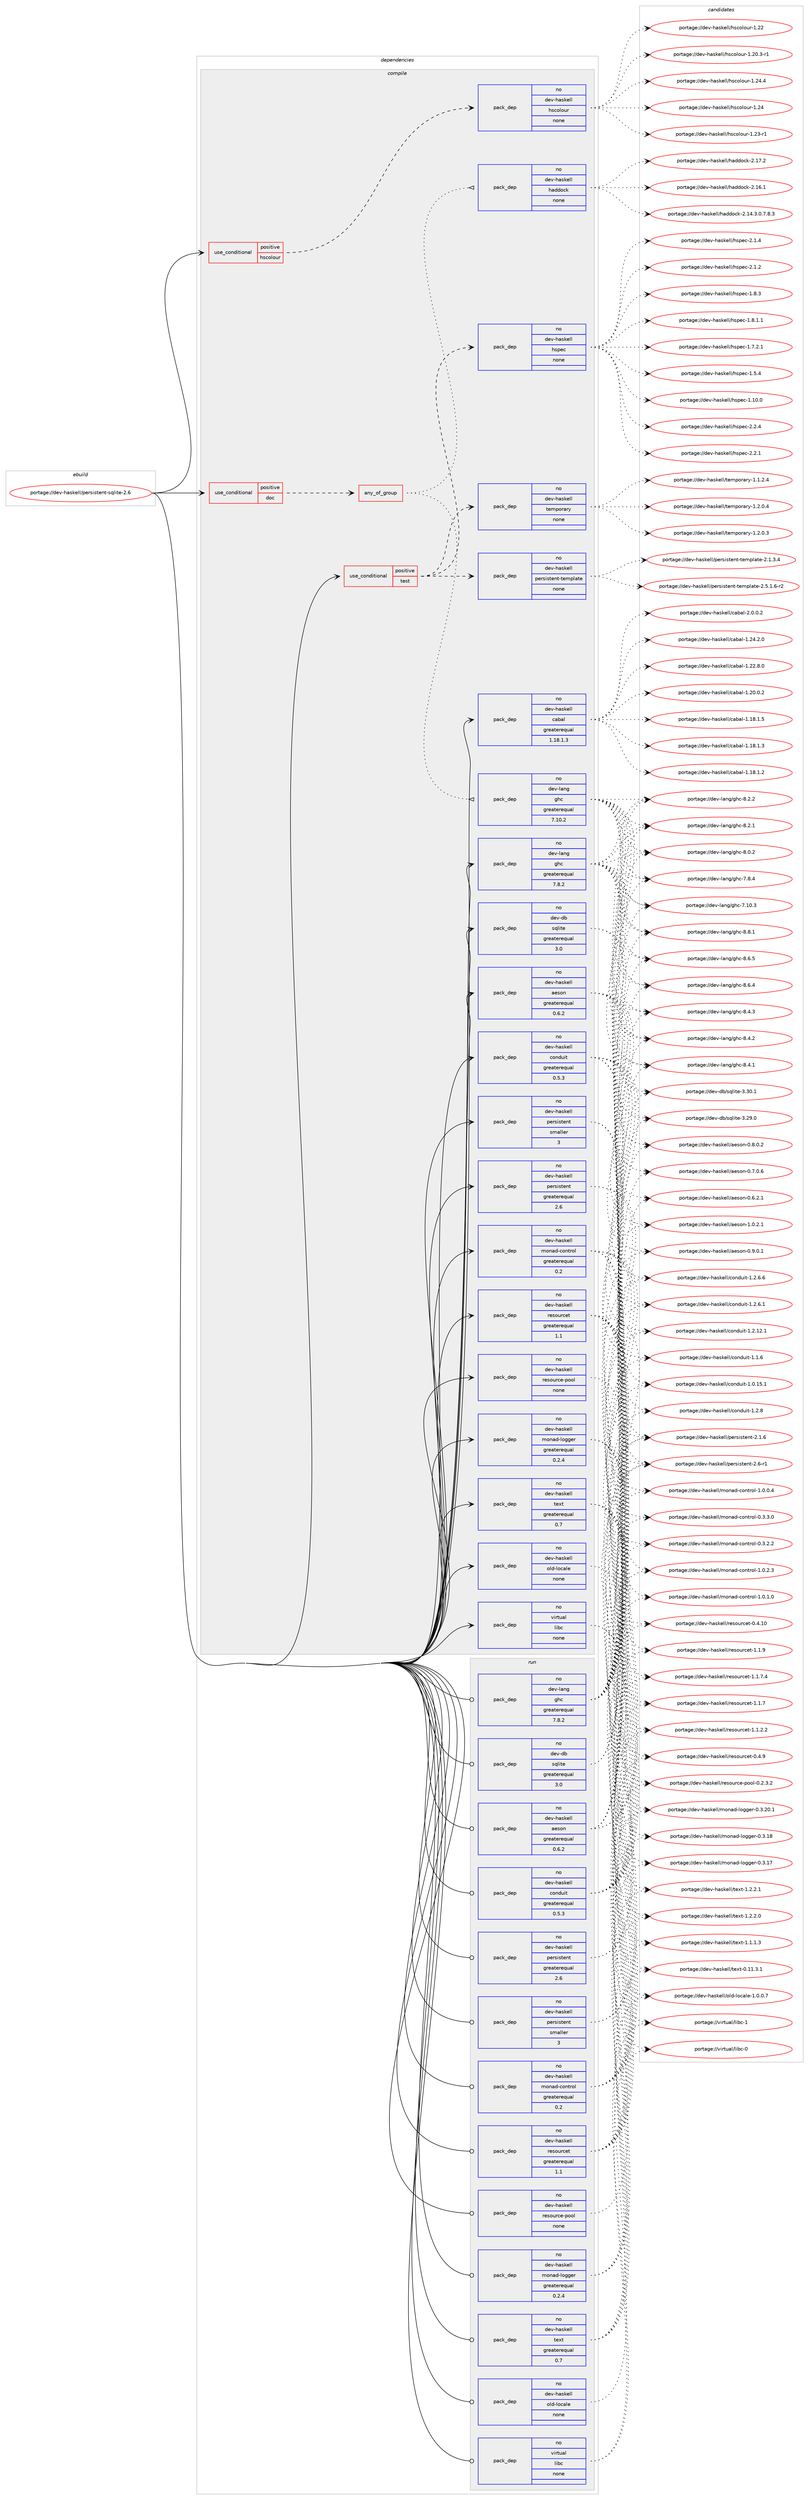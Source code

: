 digraph prolog {

# *************
# Graph options
# *************

newrank=true;
concentrate=true;
compound=true;
graph [rankdir=LR,fontname=Helvetica,fontsize=10,ranksep=1.5];#, ranksep=2.5, nodesep=0.2];
edge  [arrowhead=vee];
node  [fontname=Helvetica,fontsize=10];

# **********
# The ebuild
# **********

subgraph cluster_leftcol {
color=gray;
rank=same;
label=<<i>ebuild</i>>;
id [label="portage://dev-haskell/persistent-sqlite-2.6", color=red, width=4, href="../dev-haskell/persistent-sqlite-2.6.svg"];
}

# ****************
# The dependencies
# ****************

subgraph cluster_midcol {
color=gray;
label=<<i>dependencies</i>>;
subgraph cluster_compile {
fillcolor="#eeeeee";
style=filled;
label=<<i>compile</i>>;
subgraph cond132250 {
dependency548693 [label=<<TABLE BORDER="0" CELLBORDER="1" CELLSPACING="0" CELLPADDING="4"><TR><TD ROWSPAN="3" CELLPADDING="10">use_conditional</TD></TR><TR><TD>positive</TD></TR><TR><TD>doc</TD></TR></TABLE>>, shape=none, color=red];
subgraph any5923 {
dependency548694 [label=<<TABLE BORDER="0" CELLBORDER="1" CELLSPACING="0" CELLPADDING="4"><TR><TD CELLPADDING="10">any_of_group</TD></TR></TABLE>>, shape=none, color=red];subgraph pack410283 {
dependency548695 [label=<<TABLE BORDER="0" CELLBORDER="1" CELLSPACING="0" CELLPADDING="4" WIDTH="220"><TR><TD ROWSPAN="6" CELLPADDING="30">pack_dep</TD></TR><TR><TD WIDTH="110">no</TD></TR><TR><TD>dev-haskell</TD></TR><TR><TD>haddock</TD></TR><TR><TD>none</TD></TR><TR><TD></TD></TR></TABLE>>, shape=none, color=blue];
}
dependency548694:e -> dependency548695:w [weight=20,style="dotted",arrowhead="oinv"];
subgraph pack410284 {
dependency548696 [label=<<TABLE BORDER="0" CELLBORDER="1" CELLSPACING="0" CELLPADDING="4" WIDTH="220"><TR><TD ROWSPAN="6" CELLPADDING="30">pack_dep</TD></TR><TR><TD WIDTH="110">no</TD></TR><TR><TD>dev-lang</TD></TR><TR><TD>ghc</TD></TR><TR><TD>greaterequal</TD></TR><TR><TD>7.10.2</TD></TR></TABLE>>, shape=none, color=blue];
}
dependency548694:e -> dependency548696:w [weight=20,style="dotted",arrowhead="oinv"];
}
dependency548693:e -> dependency548694:w [weight=20,style="dashed",arrowhead="vee"];
}
id:e -> dependency548693:w [weight=20,style="solid",arrowhead="vee"];
subgraph cond132251 {
dependency548697 [label=<<TABLE BORDER="0" CELLBORDER="1" CELLSPACING="0" CELLPADDING="4"><TR><TD ROWSPAN="3" CELLPADDING="10">use_conditional</TD></TR><TR><TD>positive</TD></TR><TR><TD>hscolour</TD></TR></TABLE>>, shape=none, color=red];
subgraph pack410285 {
dependency548698 [label=<<TABLE BORDER="0" CELLBORDER="1" CELLSPACING="0" CELLPADDING="4" WIDTH="220"><TR><TD ROWSPAN="6" CELLPADDING="30">pack_dep</TD></TR><TR><TD WIDTH="110">no</TD></TR><TR><TD>dev-haskell</TD></TR><TR><TD>hscolour</TD></TR><TR><TD>none</TD></TR><TR><TD></TD></TR></TABLE>>, shape=none, color=blue];
}
dependency548697:e -> dependency548698:w [weight=20,style="dashed",arrowhead="vee"];
}
id:e -> dependency548697:w [weight=20,style="solid",arrowhead="vee"];
subgraph cond132252 {
dependency548699 [label=<<TABLE BORDER="0" CELLBORDER="1" CELLSPACING="0" CELLPADDING="4"><TR><TD ROWSPAN="3" CELLPADDING="10">use_conditional</TD></TR><TR><TD>positive</TD></TR><TR><TD>test</TD></TR></TABLE>>, shape=none, color=red];
subgraph pack410286 {
dependency548700 [label=<<TABLE BORDER="0" CELLBORDER="1" CELLSPACING="0" CELLPADDING="4" WIDTH="220"><TR><TD ROWSPAN="6" CELLPADDING="30">pack_dep</TD></TR><TR><TD WIDTH="110">no</TD></TR><TR><TD>dev-haskell</TD></TR><TR><TD>hspec</TD></TR><TR><TD>none</TD></TR><TR><TD></TD></TR></TABLE>>, shape=none, color=blue];
}
dependency548699:e -> dependency548700:w [weight=20,style="dashed",arrowhead="vee"];
subgraph pack410287 {
dependency548701 [label=<<TABLE BORDER="0" CELLBORDER="1" CELLSPACING="0" CELLPADDING="4" WIDTH="220"><TR><TD ROWSPAN="6" CELLPADDING="30">pack_dep</TD></TR><TR><TD WIDTH="110">no</TD></TR><TR><TD>dev-haskell</TD></TR><TR><TD>persistent-template</TD></TR><TR><TD>none</TD></TR><TR><TD></TD></TR></TABLE>>, shape=none, color=blue];
}
dependency548699:e -> dependency548701:w [weight=20,style="dashed",arrowhead="vee"];
subgraph pack410288 {
dependency548702 [label=<<TABLE BORDER="0" CELLBORDER="1" CELLSPACING="0" CELLPADDING="4" WIDTH="220"><TR><TD ROWSPAN="6" CELLPADDING="30">pack_dep</TD></TR><TR><TD WIDTH="110">no</TD></TR><TR><TD>dev-haskell</TD></TR><TR><TD>temporary</TD></TR><TR><TD>none</TD></TR><TR><TD></TD></TR></TABLE>>, shape=none, color=blue];
}
dependency548699:e -> dependency548702:w [weight=20,style="dashed",arrowhead="vee"];
}
id:e -> dependency548699:w [weight=20,style="solid",arrowhead="vee"];
subgraph pack410289 {
dependency548703 [label=<<TABLE BORDER="0" CELLBORDER="1" CELLSPACING="0" CELLPADDING="4" WIDTH="220"><TR><TD ROWSPAN="6" CELLPADDING="30">pack_dep</TD></TR><TR><TD WIDTH="110">no</TD></TR><TR><TD>dev-db</TD></TR><TR><TD>sqlite</TD></TR><TR><TD>greaterequal</TD></TR><TR><TD>3.0</TD></TR></TABLE>>, shape=none, color=blue];
}
id:e -> dependency548703:w [weight=20,style="solid",arrowhead="vee"];
subgraph pack410290 {
dependency548704 [label=<<TABLE BORDER="0" CELLBORDER="1" CELLSPACING="0" CELLPADDING="4" WIDTH="220"><TR><TD ROWSPAN="6" CELLPADDING="30">pack_dep</TD></TR><TR><TD WIDTH="110">no</TD></TR><TR><TD>dev-haskell</TD></TR><TR><TD>aeson</TD></TR><TR><TD>greaterequal</TD></TR><TR><TD>0.6.2</TD></TR></TABLE>>, shape=none, color=blue];
}
id:e -> dependency548704:w [weight=20,style="solid",arrowhead="vee"];
subgraph pack410291 {
dependency548705 [label=<<TABLE BORDER="0" CELLBORDER="1" CELLSPACING="0" CELLPADDING="4" WIDTH="220"><TR><TD ROWSPAN="6" CELLPADDING="30">pack_dep</TD></TR><TR><TD WIDTH="110">no</TD></TR><TR><TD>dev-haskell</TD></TR><TR><TD>cabal</TD></TR><TR><TD>greaterequal</TD></TR><TR><TD>1.18.1.3</TD></TR></TABLE>>, shape=none, color=blue];
}
id:e -> dependency548705:w [weight=20,style="solid",arrowhead="vee"];
subgraph pack410292 {
dependency548706 [label=<<TABLE BORDER="0" CELLBORDER="1" CELLSPACING="0" CELLPADDING="4" WIDTH="220"><TR><TD ROWSPAN="6" CELLPADDING="30">pack_dep</TD></TR><TR><TD WIDTH="110">no</TD></TR><TR><TD>dev-haskell</TD></TR><TR><TD>conduit</TD></TR><TR><TD>greaterequal</TD></TR><TR><TD>0.5.3</TD></TR></TABLE>>, shape=none, color=blue];
}
id:e -> dependency548706:w [weight=20,style="solid",arrowhead="vee"];
subgraph pack410293 {
dependency548707 [label=<<TABLE BORDER="0" CELLBORDER="1" CELLSPACING="0" CELLPADDING="4" WIDTH="220"><TR><TD ROWSPAN="6" CELLPADDING="30">pack_dep</TD></TR><TR><TD WIDTH="110">no</TD></TR><TR><TD>dev-haskell</TD></TR><TR><TD>monad-control</TD></TR><TR><TD>greaterequal</TD></TR><TR><TD>0.2</TD></TR></TABLE>>, shape=none, color=blue];
}
id:e -> dependency548707:w [weight=20,style="solid",arrowhead="vee"];
subgraph pack410294 {
dependency548708 [label=<<TABLE BORDER="0" CELLBORDER="1" CELLSPACING="0" CELLPADDING="4" WIDTH="220"><TR><TD ROWSPAN="6" CELLPADDING="30">pack_dep</TD></TR><TR><TD WIDTH="110">no</TD></TR><TR><TD>dev-haskell</TD></TR><TR><TD>monad-logger</TD></TR><TR><TD>greaterequal</TD></TR><TR><TD>0.2.4</TD></TR></TABLE>>, shape=none, color=blue];
}
id:e -> dependency548708:w [weight=20,style="solid",arrowhead="vee"];
subgraph pack410295 {
dependency548709 [label=<<TABLE BORDER="0" CELLBORDER="1" CELLSPACING="0" CELLPADDING="4" WIDTH="220"><TR><TD ROWSPAN="6" CELLPADDING="30">pack_dep</TD></TR><TR><TD WIDTH="110">no</TD></TR><TR><TD>dev-haskell</TD></TR><TR><TD>old-locale</TD></TR><TR><TD>none</TD></TR><TR><TD></TD></TR></TABLE>>, shape=none, color=blue];
}
id:e -> dependency548709:w [weight=20,style="solid",arrowhead="vee"];
subgraph pack410296 {
dependency548710 [label=<<TABLE BORDER="0" CELLBORDER="1" CELLSPACING="0" CELLPADDING="4" WIDTH="220"><TR><TD ROWSPAN="6" CELLPADDING="30">pack_dep</TD></TR><TR><TD WIDTH="110">no</TD></TR><TR><TD>dev-haskell</TD></TR><TR><TD>persistent</TD></TR><TR><TD>greaterequal</TD></TR><TR><TD>2.6</TD></TR></TABLE>>, shape=none, color=blue];
}
id:e -> dependency548710:w [weight=20,style="solid",arrowhead="vee"];
subgraph pack410297 {
dependency548711 [label=<<TABLE BORDER="0" CELLBORDER="1" CELLSPACING="0" CELLPADDING="4" WIDTH="220"><TR><TD ROWSPAN="6" CELLPADDING="30">pack_dep</TD></TR><TR><TD WIDTH="110">no</TD></TR><TR><TD>dev-haskell</TD></TR><TR><TD>persistent</TD></TR><TR><TD>smaller</TD></TR><TR><TD>3</TD></TR></TABLE>>, shape=none, color=blue];
}
id:e -> dependency548711:w [weight=20,style="solid",arrowhead="vee"];
subgraph pack410298 {
dependency548712 [label=<<TABLE BORDER="0" CELLBORDER="1" CELLSPACING="0" CELLPADDING="4" WIDTH="220"><TR><TD ROWSPAN="6" CELLPADDING="30">pack_dep</TD></TR><TR><TD WIDTH="110">no</TD></TR><TR><TD>dev-haskell</TD></TR><TR><TD>resource-pool</TD></TR><TR><TD>none</TD></TR><TR><TD></TD></TR></TABLE>>, shape=none, color=blue];
}
id:e -> dependency548712:w [weight=20,style="solid",arrowhead="vee"];
subgraph pack410299 {
dependency548713 [label=<<TABLE BORDER="0" CELLBORDER="1" CELLSPACING="0" CELLPADDING="4" WIDTH="220"><TR><TD ROWSPAN="6" CELLPADDING="30">pack_dep</TD></TR><TR><TD WIDTH="110">no</TD></TR><TR><TD>dev-haskell</TD></TR><TR><TD>resourcet</TD></TR><TR><TD>greaterequal</TD></TR><TR><TD>1.1</TD></TR></TABLE>>, shape=none, color=blue];
}
id:e -> dependency548713:w [weight=20,style="solid",arrowhead="vee"];
subgraph pack410300 {
dependency548714 [label=<<TABLE BORDER="0" CELLBORDER="1" CELLSPACING="0" CELLPADDING="4" WIDTH="220"><TR><TD ROWSPAN="6" CELLPADDING="30">pack_dep</TD></TR><TR><TD WIDTH="110">no</TD></TR><TR><TD>dev-haskell</TD></TR><TR><TD>text</TD></TR><TR><TD>greaterequal</TD></TR><TR><TD>0.7</TD></TR></TABLE>>, shape=none, color=blue];
}
id:e -> dependency548714:w [weight=20,style="solid",arrowhead="vee"];
subgraph pack410301 {
dependency548715 [label=<<TABLE BORDER="0" CELLBORDER="1" CELLSPACING="0" CELLPADDING="4" WIDTH="220"><TR><TD ROWSPAN="6" CELLPADDING="30">pack_dep</TD></TR><TR><TD WIDTH="110">no</TD></TR><TR><TD>dev-lang</TD></TR><TR><TD>ghc</TD></TR><TR><TD>greaterequal</TD></TR><TR><TD>7.8.2</TD></TR></TABLE>>, shape=none, color=blue];
}
id:e -> dependency548715:w [weight=20,style="solid",arrowhead="vee"];
subgraph pack410302 {
dependency548716 [label=<<TABLE BORDER="0" CELLBORDER="1" CELLSPACING="0" CELLPADDING="4" WIDTH="220"><TR><TD ROWSPAN="6" CELLPADDING="30">pack_dep</TD></TR><TR><TD WIDTH="110">no</TD></TR><TR><TD>virtual</TD></TR><TR><TD>libc</TD></TR><TR><TD>none</TD></TR><TR><TD></TD></TR></TABLE>>, shape=none, color=blue];
}
id:e -> dependency548716:w [weight=20,style="solid",arrowhead="vee"];
}
subgraph cluster_compileandrun {
fillcolor="#eeeeee";
style=filled;
label=<<i>compile and run</i>>;
}
subgraph cluster_run {
fillcolor="#eeeeee";
style=filled;
label=<<i>run</i>>;
subgraph pack410303 {
dependency548717 [label=<<TABLE BORDER="0" CELLBORDER="1" CELLSPACING="0" CELLPADDING="4" WIDTH="220"><TR><TD ROWSPAN="6" CELLPADDING="30">pack_dep</TD></TR><TR><TD WIDTH="110">no</TD></TR><TR><TD>dev-db</TD></TR><TR><TD>sqlite</TD></TR><TR><TD>greaterequal</TD></TR><TR><TD>3.0</TD></TR></TABLE>>, shape=none, color=blue];
}
id:e -> dependency548717:w [weight=20,style="solid",arrowhead="odot"];
subgraph pack410304 {
dependency548718 [label=<<TABLE BORDER="0" CELLBORDER="1" CELLSPACING="0" CELLPADDING="4" WIDTH="220"><TR><TD ROWSPAN="6" CELLPADDING="30">pack_dep</TD></TR><TR><TD WIDTH="110">no</TD></TR><TR><TD>dev-haskell</TD></TR><TR><TD>aeson</TD></TR><TR><TD>greaterequal</TD></TR><TR><TD>0.6.2</TD></TR></TABLE>>, shape=none, color=blue];
}
id:e -> dependency548718:w [weight=20,style="solid",arrowhead="odot"];
subgraph pack410305 {
dependency548719 [label=<<TABLE BORDER="0" CELLBORDER="1" CELLSPACING="0" CELLPADDING="4" WIDTH="220"><TR><TD ROWSPAN="6" CELLPADDING="30">pack_dep</TD></TR><TR><TD WIDTH="110">no</TD></TR><TR><TD>dev-haskell</TD></TR><TR><TD>conduit</TD></TR><TR><TD>greaterequal</TD></TR><TR><TD>0.5.3</TD></TR></TABLE>>, shape=none, color=blue];
}
id:e -> dependency548719:w [weight=20,style="solid",arrowhead="odot"];
subgraph pack410306 {
dependency548720 [label=<<TABLE BORDER="0" CELLBORDER="1" CELLSPACING="0" CELLPADDING="4" WIDTH="220"><TR><TD ROWSPAN="6" CELLPADDING="30">pack_dep</TD></TR><TR><TD WIDTH="110">no</TD></TR><TR><TD>dev-haskell</TD></TR><TR><TD>monad-control</TD></TR><TR><TD>greaterequal</TD></TR><TR><TD>0.2</TD></TR></TABLE>>, shape=none, color=blue];
}
id:e -> dependency548720:w [weight=20,style="solid",arrowhead="odot"];
subgraph pack410307 {
dependency548721 [label=<<TABLE BORDER="0" CELLBORDER="1" CELLSPACING="0" CELLPADDING="4" WIDTH="220"><TR><TD ROWSPAN="6" CELLPADDING="30">pack_dep</TD></TR><TR><TD WIDTH="110">no</TD></TR><TR><TD>dev-haskell</TD></TR><TR><TD>monad-logger</TD></TR><TR><TD>greaterequal</TD></TR><TR><TD>0.2.4</TD></TR></TABLE>>, shape=none, color=blue];
}
id:e -> dependency548721:w [weight=20,style="solid",arrowhead="odot"];
subgraph pack410308 {
dependency548722 [label=<<TABLE BORDER="0" CELLBORDER="1" CELLSPACING="0" CELLPADDING="4" WIDTH="220"><TR><TD ROWSPAN="6" CELLPADDING="30">pack_dep</TD></TR><TR><TD WIDTH="110">no</TD></TR><TR><TD>dev-haskell</TD></TR><TR><TD>old-locale</TD></TR><TR><TD>none</TD></TR><TR><TD></TD></TR></TABLE>>, shape=none, color=blue];
}
id:e -> dependency548722:w [weight=20,style="solid",arrowhead="odot"];
subgraph pack410309 {
dependency548723 [label=<<TABLE BORDER="0" CELLBORDER="1" CELLSPACING="0" CELLPADDING="4" WIDTH="220"><TR><TD ROWSPAN="6" CELLPADDING="30">pack_dep</TD></TR><TR><TD WIDTH="110">no</TD></TR><TR><TD>dev-haskell</TD></TR><TR><TD>persistent</TD></TR><TR><TD>greaterequal</TD></TR><TR><TD>2.6</TD></TR></TABLE>>, shape=none, color=blue];
}
id:e -> dependency548723:w [weight=20,style="solid",arrowhead="odot"];
subgraph pack410310 {
dependency548724 [label=<<TABLE BORDER="0" CELLBORDER="1" CELLSPACING="0" CELLPADDING="4" WIDTH="220"><TR><TD ROWSPAN="6" CELLPADDING="30">pack_dep</TD></TR><TR><TD WIDTH="110">no</TD></TR><TR><TD>dev-haskell</TD></TR><TR><TD>persistent</TD></TR><TR><TD>smaller</TD></TR><TR><TD>3</TD></TR></TABLE>>, shape=none, color=blue];
}
id:e -> dependency548724:w [weight=20,style="solid",arrowhead="odot"];
subgraph pack410311 {
dependency548725 [label=<<TABLE BORDER="0" CELLBORDER="1" CELLSPACING="0" CELLPADDING="4" WIDTH="220"><TR><TD ROWSPAN="6" CELLPADDING="30">pack_dep</TD></TR><TR><TD WIDTH="110">no</TD></TR><TR><TD>dev-haskell</TD></TR><TR><TD>resource-pool</TD></TR><TR><TD>none</TD></TR><TR><TD></TD></TR></TABLE>>, shape=none, color=blue];
}
id:e -> dependency548725:w [weight=20,style="solid",arrowhead="odot"];
subgraph pack410312 {
dependency548726 [label=<<TABLE BORDER="0" CELLBORDER="1" CELLSPACING="0" CELLPADDING="4" WIDTH="220"><TR><TD ROWSPAN="6" CELLPADDING="30">pack_dep</TD></TR><TR><TD WIDTH="110">no</TD></TR><TR><TD>dev-haskell</TD></TR><TR><TD>resourcet</TD></TR><TR><TD>greaterequal</TD></TR><TR><TD>1.1</TD></TR></TABLE>>, shape=none, color=blue];
}
id:e -> dependency548726:w [weight=20,style="solid",arrowhead="odot"];
subgraph pack410313 {
dependency548727 [label=<<TABLE BORDER="0" CELLBORDER="1" CELLSPACING="0" CELLPADDING="4" WIDTH="220"><TR><TD ROWSPAN="6" CELLPADDING="30">pack_dep</TD></TR><TR><TD WIDTH="110">no</TD></TR><TR><TD>dev-haskell</TD></TR><TR><TD>text</TD></TR><TR><TD>greaterequal</TD></TR><TR><TD>0.7</TD></TR></TABLE>>, shape=none, color=blue];
}
id:e -> dependency548727:w [weight=20,style="solid",arrowhead="odot"];
subgraph pack410314 {
dependency548728 [label=<<TABLE BORDER="0" CELLBORDER="1" CELLSPACING="0" CELLPADDING="4" WIDTH="220"><TR><TD ROWSPAN="6" CELLPADDING="30">pack_dep</TD></TR><TR><TD WIDTH="110">no</TD></TR><TR><TD>dev-lang</TD></TR><TR><TD>ghc</TD></TR><TR><TD>greaterequal</TD></TR><TR><TD>7.8.2</TD></TR></TABLE>>, shape=none, color=blue];
}
id:e -> dependency548728:w [weight=20,style="solid",arrowhead="odot"];
subgraph pack410315 {
dependency548729 [label=<<TABLE BORDER="0" CELLBORDER="1" CELLSPACING="0" CELLPADDING="4" WIDTH="220"><TR><TD ROWSPAN="6" CELLPADDING="30">pack_dep</TD></TR><TR><TD WIDTH="110">no</TD></TR><TR><TD>virtual</TD></TR><TR><TD>libc</TD></TR><TR><TD>none</TD></TR><TR><TD></TD></TR></TABLE>>, shape=none, color=blue];
}
id:e -> dependency548729:w [weight=20,style="solid",arrowhead="odot"];
}
}

# **************
# The candidates
# **************

subgraph cluster_choices {
rank=same;
color=gray;
label=<<i>candidates</i>>;

subgraph choice410283 {
color=black;
nodesep=1;
choice100101118451049711510710110810847104971001001119910745504649554650 [label="portage://dev-haskell/haddock-2.17.2", color=red, width=4,href="../dev-haskell/haddock-2.17.2.svg"];
choice100101118451049711510710110810847104971001001119910745504649544649 [label="portage://dev-haskell/haddock-2.16.1", color=red, width=4,href="../dev-haskell/haddock-2.16.1.svg"];
choice1001011184510497115107101108108471049710010011199107455046495246514648465546564651 [label="portage://dev-haskell/haddock-2.14.3.0.7.8.3", color=red, width=4,href="../dev-haskell/haddock-2.14.3.0.7.8.3.svg"];
dependency548695:e -> choice100101118451049711510710110810847104971001001119910745504649554650:w [style=dotted,weight="100"];
dependency548695:e -> choice100101118451049711510710110810847104971001001119910745504649544649:w [style=dotted,weight="100"];
dependency548695:e -> choice1001011184510497115107101108108471049710010011199107455046495246514648465546564651:w [style=dotted,weight="100"];
}
subgraph choice410284 {
color=black;
nodesep=1;
choice10010111845108971101034710310499455646564649 [label="portage://dev-lang/ghc-8.8.1", color=red, width=4,href="../dev-lang/ghc-8.8.1.svg"];
choice10010111845108971101034710310499455646544653 [label="portage://dev-lang/ghc-8.6.5", color=red, width=4,href="../dev-lang/ghc-8.6.5.svg"];
choice10010111845108971101034710310499455646544652 [label="portage://dev-lang/ghc-8.6.4", color=red, width=4,href="../dev-lang/ghc-8.6.4.svg"];
choice10010111845108971101034710310499455646524651 [label="portage://dev-lang/ghc-8.4.3", color=red, width=4,href="../dev-lang/ghc-8.4.3.svg"];
choice10010111845108971101034710310499455646524650 [label="portage://dev-lang/ghc-8.4.2", color=red, width=4,href="../dev-lang/ghc-8.4.2.svg"];
choice10010111845108971101034710310499455646524649 [label="portage://dev-lang/ghc-8.4.1", color=red, width=4,href="../dev-lang/ghc-8.4.1.svg"];
choice10010111845108971101034710310499455646504650 [label="portage://dev-lang/ghc-8.2.2", color=red, width=4,href="../dev-lang/ghc-8.2.2.svg"];
choice10010111845108971101034710310499455646504649 [label="portage://dev-lang/ghc-8.2.1", color=red, width=4,href="../dev-lang/ghc-8.2.1.svg"];
choice10010111845108971101034710310499455646484650 [label="portage://dev-lang/ghc-8.0.2", color=red, width=4,href="../dev-lang/ghc-8.0.2.svg"];
choice10010111845108971101034710310499455546564652 [label="portage://dev-lang/ghc-7.8.4", color=red, width=4,href="../dev-lang/ghc-7.8.4.svg"];
choice1001011184510897110103471031049945554649484651 [label="portage://dev-lang/ghc-7.10.3", color=red, width=4,href="../dev-lang/ghc-7.10.3.svg"];
dependency548696:e -> choice10010111845108971101034710310499455646564649:w [style=dotted,weight="100"];
dependency548696:e -> choice10010111845108971101034710310499455646544653:w [style=dotted,weight="100"];
dependency548696:e -> choice10010111845108971101034710310499455646544652:w [style=dotted,weight="100"];
dependency548696:e -> choice10010111845108971101034710310499455646524651:w [style=dotted,weight="100"];
dependency548696:e -> choice10010111845108971101034710310499455646524650:w [style=dotted,weight="100"];
dependency548696:e -> choice10010111845108971101034710310499455646524649:w [style=dotted,weight="100"];
dependency548696:e -> choice10010111845108971101034710310499455646504650:w [style=dotted,weight="100"];
dependency548696:e -> choice10010111845108971101034710310499455646504649:w [style=dotted,weight="100"];
dependency548696:e -> choice10010111845108971101034710310499455646484650:w [style=dotted,weight="100"];
dependency548696:e -> choice10010111845108971101034710310499455546564652:w [style=dotted,weight="100"];
dependency548696:e -> choice1001011184510897110103471031049945554649484651:w [style=dotted,weight="100"];
}
subgraph choice410285 {
color=black;
nodesep=1;
choice1001011184510497115107101108108471041159911110811111711445494650524652 [label="portage://dev-haskell/hscolour-1.24.4", color=red, width=4,href="../dev-haskell/hscolour-1.24.4.svg"];
choice100101118451049711510710110810847104115991111081111171144549465052 [label="portage://dev-haskell/hscolour-1.24", color=red, width=4,href="../dev-haskell/hscolour-1.24.svg"];
choice1001011184510497115107101108108471041159911110811111711445494650514511449 [label="portage://dev-haskell/hscolour-1.23-r1", color=red, width=4,href="../dev-haskell/hscolour-1.23-r1.svg"];
choice100101118451049711510710110810847104115991111081111171144549465050 [label="portage://dev-haskell/hscolour-1.22", color=red, width=4,href="../dev-haskell/hscolour-1.22.svg"];
choice10010111845104971151071011081084710411599111108111117114454946504846514511449 [label="portage://dev-haskell/hscolour-1.20.3-r1", color=red, width=4,href="../dev-haskell/hscolour-1.20.3-r1.svg"];
dependency548698:e -> choice1001011184510497115107101108108471041159911110811111711445494650524652:w [style=dotted,weight="100"];
dependency548698:e -> choice100101118451049711510710110810847104115991111081111171144549465052:w [style=dotted,weight="100"];
dependency548698:e -> choice1001011184510497115107101108108471041159911110811111711445494650514511449:w [style=dotted,weight="100"];
dependency548698:e -> choice100101118451049711510710110810847104115991111081111171144549465050:w [style=dotted,weight="100"];
dependency548698:e -> choice10010111845104971151071011081084710411599111108111117114454946504846514511449:w [style=dotted,weight="100"];
}
subgraph choice410286 {
color=black;
nodesep=1;
choice10010111845104971151071011081084710411511210199455046504652 [label="portage://dev-haskell/hspec-2.2.4", color=red, width=4,href="../dev-haskell/hspec-2.2.4.svg"];
choice10010111845104971151071011081084710411511210199455046504649 [label="portage://dev-haskell/hspec-2.2.1", color=red, width=4,href="../dev-haskell/hspec-2.2.1.svg"];
choice10010111845104971151071011081084710411511210199455046494652 [label="portage://dev-haskell/hspec-2.1.4", color=red, width=4,href="../dev-haskell/hspec-2.1.4.svg"];
choice10010111845104971151071011081084710411511210199455046494650 [label="portage://dev-haskell/hspec-2.1.2", color=red, width=4,href="../dev-haskell/hspec-2.1.2.svg"];
choice10010111845104971151071011081084710411511210199454946564651 [label="portage://dev-haskell/hspec-1.8.3", color=red, width=4,href="../dev-haskell/hspec-1.8.3.svg"];
choice100101118451049711510710110810847104115112101994549465646494649 [label="portage://dev-haskell/hspec-1.8.1.1", color=red, width=4,href="../dev-haskell/hspec-1.8.1.1.svg"];
choice100101118451049711510710110810847104115112101994549465546504649 [label="portage://dev-haskell/hspec-1.7.2.1", color=red, width=4,href="../dev-haskell/hspec-1.7.2.1.svg"];
choice10010111845104971151071011081084710411511210199454946534652 [label="portage://dev-haskell/hspec-1.5.4", color=red, width=4,href="../dev-haskell/hspec-1.5.4.svg"];
choice1001011184510497115107101108108471041151121019945494649484648 [label="portage://dev-haskell/hspec-1.10.0", color=red, width=4,href="../dev-haskell/hspec-1.10.0.svg"];
dependency548700:e -> choice10010111845104971151071011081084710411511210199455046504652:w [style=dotted,weight="100"];
dependency548700:e -> choice10010111845104971151071011081084710411511210199455046504649:w [style=dotted,weight="100"];
dependency548700:e -> choice10010111845104971151071011081084710411511210199455046494652:w [style=dotted,weight="100"];
dependency548700:e -> choice10010111845104971151071011081084710411511210199455046494650:w [style=dotted,weight="100"];
dependency548700:e -> choice10010111845104971151071011081084710411511210199454946564651:w [style=dotted,weight="100"];
dependency548700:e -> choice100101118451049711510710110810847104115112101994549465646494649:w [style=dotted,weight="100"];
dependency548700:e -> choice100101118451049711510710110810847104115112101994549465546504649:w [style=dotted,weight="100"];
dependency548700:e -> choice10010111845104971151071011081084710411511210199454946534652:w [style=dotted,weight="100"];
dependency548700:e -> choice1001011184510497115107101108108471041151121019945494649484648:w [style=dotted,weight="100"];
}
subgraph choice410287 {
color=black;
nodesep=1;
choice100101118451049711510710110810847112101114115105115116101110116451161011091121089711610145504653464946544511450 [label="portage://dev-haskell/persistent-template-2.5.1.6-r2", color=red, width=4,href="../dev-haskell/persistent-template-2.5.1.6-r2.svg"];
choice10010111845104971151071011081084711210111411510511511610111011645116101109112108971161014550464946514652 [label="portage://dev-haskell/persistent-template-2.1.3.4", color=red, width=4,href="../dev-haskell/persistent-template-2.1.3.4.svg"];
dependency548701:e -> choice100101118451049711510710110810847112101114115105115116101110116451161011091121089711610145504653464946544511450:w [style=dotted,weight="100"];
dependency548701:e -> choice10010111845104971151071011081084711210111411510511511610111011645116101109112108971161014550464946514652:w [style=dotted,weight="100"];
}
subgraph choice410288 {
color=black;
nodesep=1;
choice100101118451049711510710110810847116101109112111114971141214549465046484652 [label="portage://dev-haskell/temporary-1.2.0.4", color=red, width=4,href="../dev-haskell/temporary-1.2.0.4.svg"];
choice100101118451049711510710110810847116101109112111114971141214549465046484651 [label="portage://dev-haskell/temporary-1.2.0.3", color=red, width=4,href="../dev-haskell/temporary-1.2.0.3.svg"];
choice100101118451049711510710110810847116101109112111114971141214549464946504652 [label="portage://dev-haskell/temporary-1.1.2.4", color=red, width=4,href="../dev-haskell/temporary-1.1.2.4.svg"];
dependency548702:e -> choice100101118451049711510710110810847116101109112111114971141214549465046484652:w [style=dotted,weight="100"];
dependency548702:e -> choice100101118451049711510710110810847116101109112111114971141214549465046484651:w [style=dotted,weight="100"];
dependency548702:e -> choice100101118451049711510710110810847116101109112111114971141214549464946504652:w [style=dotted,weight="100"];
}
subgraph choice410289 {
color=black;
nodesep=1;
choice10010111845100984711511310810511610145514651484649 [label="portage://dev-db/sqlite-3.30.1", color=red, width=4,href="../dev-db/sqlite-3.30.1.svg"];
choice10010111845100984711511310810511610145514650574648 [label="portage://dev-db/sqlite-3.29.0", color=red, width=4,href="../dev-db/sqlite-3.29.0.svg"];
dependency548703:e -> choice10010111845100984711511310810511610145514651484649:w [style=dotted,weight="100"];
dependency548703:e -> choice10010111845100984711511310810511610145514650574648:w [style=dotted,weight="100"];
}
subgraph choice410290 {
color=black;
nodesep=1;
choice100101118451049711510710110810847971011151111104549464846504649 [label="portage://dev-haskell/aeson-1.0.2.1", color=red, width=4,href="../dev-haskell/aeson-1.0.2.1.svg"];
choice100101118451049711510710110810847971011151111104548465746484649 [label="portage://dev-haskell/aeson-0.9.0.1", color=red, width=4,href="../dev-haskell/aeson-0.9.0.1.svg"];
choice100101118451049711510710110810847971011151111104548465646484650 [label="portage://dev-haskell/aeson-0.8.0.2", color=red, width=4,href="../dev-haskell/aeson-0.8.0.2.svg"];
choice100101118451049711510710110810847971011151111104548465546484654 [label="portage://dev-haskell/aeson-0.7.0.6", color=red, width=4,href="../dev-haskell/aeson-0.7.0.6.svg"];
choice100101118451049711510710110810847971011151111104548465446504649 [label="portage://dev-haskell/aeson-0.6.2.1", color=red, width=4,href="../dev-haskell/aeson-0.6.2.1.svg"];
dependency548704:e -> choice100101118451049711510710110810847971011151111104549464846504649:w [style=dotted,weight="100"];
dependency548704:e -> choice100101118451049711510710110810847971011151111104548465746484649:w [style=dotted,weight="100"];
dependency548704:e -> choice100101118451049711510710110810847971011151111104548465646484650:w [style=dotted,weight="100"];
dependency548704:e -> choice100101118451049711510710110810847971011151111104548465546484654:w [style=dotted,weight="100"];
dependency548704:e -> choice100101118451049711510710110810847971011151111104548465446504649:w [style=dotted,weight="100"];
}
subgraph choice410291 {
color=black;
nodesep=1;
choice100101118451049711510710110810847999798971084550464846484650 [label="portage://dev-haskell/cabal-2.0.0.2", color=red, width=4,href="../dev-haskell/cabal-2.0.0.2.svg"];
choice10010111845104971151071011081084799979897108454946505246504648 [label="portage://dev-haskell/cabal-1.24.2.0", color=red, width=4,href="../dev-haskell/cabal-1.24.2.0.svg"];
choice10010111845104971151071011081084799979897108454946505046564648 [label="portage://dev-haskell/cabal-1.22.8.0", color=red, width=4,href="../dev-haskell/cabal-1.22.8.0.svg"];
choice10010111845104971151071011081084799979897108454946504846484650 [label="portage://dev-haskell/cabal-1.20.0.2", color=red, width=4,href="../dev-haskell/cabal-1.20.0.2.svg"];
choice10010111845104971151071011081084799979897108454946495646494653 [label="portage://dev-haskell/cabal-1.18.1.5", color=red, width=4,href="../dev-haskell/cabal-1.18.1.5.svg"];
choice10010111845104971151071011081084799979897108454946495646494651 [label="portage://dev-haskell/cabal-1.18.1.3", color=red, width=4,href="../dev-haskell/cabal-1.18.1.3.svg"];
choice10010111845104971151071011081084799979897108454946495646494650 [label="portage://dev-haskell/cabal-1.18.1.2", color=red, width=4,href="../dev-haskell/cabal-1.18.1.2.svg"];
dependency548705:e -> choice100101118451049711510710110810847999798971084550464846484650:w [style=dotted,weight="100"];
dependency548705:e -> choice10010111845104971151071011081084799979897108454946505246504648:w [style=dotted,weight="100"];
dependency548705:e -> choice10010111845104971151071011081084799979897108454946505046564648:w [style=dotted,weight="100"];
dependency548705:e -> choice10010111845104971151071011081084799979897108454946504846484650:w [style=dotted,weight="100"];
dependency548705:e -> choice10010111845104971151071011081084799979897108454946495646494653:w [style=dotted,weight="100"];
dependency548705:e -> choice10010111845104971151071011081084799979897108454946495646494651:w [style=dotted,weight="100"];
dependency548705:e -> choice10010111845104971151071011081084799979897108454946495646494650:w [style=dotted,weight="100"];
}
subgraph choice410292 {
color=black;
nodesep=1;
choice10010111845104971151071011081084799111110100117105116454946504656 [label="portage://dev-haskell/conduit-1.2.8", color=red, width=4,href="../dev-haskell/conduit-1.2.8.svg"];
choice100101118451049711510710110810847991111101001171051164549465046544654 [label="portage://dev-haskell/conduit-1.2.6.6", color=red, width=4,href="../dev-haskell/conduit-1.2.6.6.svg"];
choice100101118451049711510710110810847991111101001171051164549465046544649 [label="portage://dev-haskell/conduit-1.2.6.1", color=red, width=4,href="../dev-haskell/conduit-1.2.6.1.svg"];
choice10010111845104971151071011081084799111110100117105116454946504649504649 [label="portage://dev-haskell/conduit-1.2.12.1", color=red, width=4,href="../dev-haskell/conduit-1.2.12.1.svg"];
choice10010111845104971151071011081084799111110100117105116454946494654 [label="portage://dev-haskell/conduit-1.1.6", color=red, width=4,href="../dev-haskell/conduit-1.1.6.svg"];
choice10010111845104971151071011081084799111110100117105116454946484649534649 [label="portage://dev-haskell/conduit-1.0.15.1", color=red, width=4,href="../dev-haskell/conduit-1.0.15.1.svg"];
dependency548706:e -> choice10010111845104971151071011081084799111110100117105116454946504656:w [style=dotted,weight="100"];
dependency548706:e -> choice100101118451049711510710110810847991111101001171051164549465046544654:w [style=dotted,weight="100"];
dependency548706:e -> choice100101118451049711510710110810847991111101001171051164549465046544649:w [style=dotted,weight="100"];
dependency548706:e -> choice10010111845104971151071011081084799111110100117105116454946504649504649:w [style=dotted,weight="100"];
dependency548706:e -> choice10010111845104971151071011081084799111110100117105116454946494654:w [style=dotted,weight="100"];
dependency548706:e -> choice10010111845104971151071011081084799111110100117105116454946484649534649:w [style=dotted,weight="100"];
}
subgraph choice410293 {
color=black;
nodesep=1;
choice1001011184510497115107101108108471091111109710045991111101161141111084549464846504651 [label="portage://dev-haskell/monad-control-1.0.2.3", color=red, width=4,href="../dev-haskell/monad-control-1.0.2.3.svg"];
choice1001011184510497115107101108108471091111109710045991111101161141111084549464846494648 [label="portage://dev-haskell/monad-control-1.0.1.0", color=red, width=4,href="../dev-haskell/monad-control-1.0.1.0.svg"];
choice1001011184510497115107101108108471091111109710045991111101161141111084549464846484652 [label="portage://dev-haskell/monad-control-1.0.0.4", color=red, width=4,href="../dev-haskell/monad-control-1.0.0.4.svg"];
choice1001011184510497115107101108108471091111109710045991111101161141111084548465146514648 [label="portage://dev-haskell/monad-control-0.3.3.0", color=red, width=4,href="../dev-haskell/monad-control-0.3.3.0.svg"];
choice1001011184510497115107101108108471091111109710045991111101161141111084548465146504650 [label="portage://dev-haskell/monad-control-0.3.2.2", color=red, width=4,href="../dev-haskell/monad-control-0.3.2.2.svg"];
dependency548707:e -> choice1001011184510497115107101108108471091111109710045991111101161141111084549464846504651:w [style=dotted,weight="100"];
dependency548707:e -> choice1001011184510497115107101108108471091111109710045991111101161141111084549464846494648:w [style=dotted,weight="100"];
dependency548707:e -> choice1001011184510497115107101108108471091111109710045991111101161141111084549464846484652:w [style=dotted,weight="100"];
dependency548707:e -> choice1001011184510497115107101108108471091111109710045991111101161141111084548465146514648:w [style=dotted,weight="100"];
dependency548707:e -> choice1001011184510497115107101108108471091111109710045991111101161141111084548465146504650:w [style=dotted,weight="100"];
}
subgraph choice410294 {
color=black;
nodesep=1;
choice1001011184510497115107101108108471091111109710045108111103103101114454846514650484649 [label="portage://dev-haskell/monad-logger-0.3.20.1", color=red, width=4,href="../dev-haskell/monad-logger-0.3.20.1.svg"];
choice100101118451049711510710110810847109111110971004510811110310310111445484651464956 [label="portage://dev-haskell/monad-logger-0.3.18", color=red, width=4,href="../dev-haskell/monad-logger-0.3.18.svg"];
choice100101118451049711510710110810847109111110971004510811110310310111445484651464955 [label="portage://dev-haskell/monad-logger-0.3.17", color=red, width=4,href="../dev-haskell/monad-logger-0.3.17.svg"];
dependency548708:e -> choice1001011184510497115107101108108471091111109710045108111103103101114454846514650484649:w [style=dotted,weight="100"];
dependency548708:e -> choice100101118451049711510710110810847109111110971004510811110310310111445484651464956:w [style=dotted,weight="100"];
dependency548708:e -> choice100101118451049711510710110810847109111110971004510811110310310111445484651464955:w [style=dotted,weight="100"];
}
subgraph choice410295 {
color=black;
nodesep=1;
choice1001011184510497115107101108108471111081004510811199971081014549464846484655 [label="portage://dev-haskell/old-locale-1.0.0.7", color=red, width=4,href="../dev-haskell/old-locale-1.0.0.7.svg"];
dependency548709:e -> choice1001011184510497115107101108108471111081004510811199971081014549464846484655:w [style=dotted,weight="100"];
}
subgraph choice410296 {
color=black;
nodesep=1;
choice100101118451049711510710110810847112101114115105115116101110116455046544511449 [label="portage://dev-haskell/persistent-2.6-r1", color=red, width=4,href="../dev-haskell/persistent-2.6-r1.svg"];
choice100101118451049711510710110810847112101114115105115116101110116455046494654 [label="portage://dev-haskell/persistent-2.1.6", color=red, width=4,href="../dev-haskell/persistent-2.1.6.svg"];
dependency548710:e -> choice100101118451049711510710110810847112101114115105115116101110116455046544511449:w [style=dotted,weight="100"];
dependency548710:e -> choice100101118451049711510710110810847112101114115105115116101110116455046494654:w [style=dotted,weight="100"];
}
subgraph choice410297 {
color=black;
nodesep=1;
choice100101118451049711510710110810847112101114115105115116101110116455046544511449 [label="portage://dev-haskell/persistent-2.6-r1", color=red, width=4,href="../dev-haskell/persistent-2.6-r1.svg"];
choice100101118451049711510710110810847112101114115105115116101110116455046494654 [label="portage://dev-haskell/persistent-2.1.6", color=red, width=4,href="../dev-haskell/persistent-2.1.6.svg"];
dependency548711:e -> choice100101118451049711510710110810847112101114115105115116101110116455046544511449:w [style=dotted,weight="100"];
dependency548711:e -> choice100101118451049711510710110810847112101114115105115116101110116455046494654:w [style=dotted,weight="100"];
}
subgraph choice410298 {
color=black;
nodesep=1;
choice10010111845104971151071011081084711410111511111711499101451121111111084548465046514650 [label="portage://dev-haskell/resource-pool-0.2.3.2", color=red, width=4,href="../dev-haskell/resource-pool-0.2.3.2.svg"];
dependency548712:e -> choice10010111845104971151071011081084711410111511111711499101451121111111084548465046514650:w [style=dotted,weight="100"];
}
subgraph choice410299 {
color=black;
nodesep=1;
choice10010111845104971151071011081084711410111511111711499101116454946494657 [label="portage://dev-haskell/resourcet-1.1.9", color=red, width=4,href="../dev-haskell/resourcet-1.1.9.svg"];
choice100101118451049711510710110810847114101115111117114991011164549464946554652 [label="portage://dev-haskell/resourcet-1.1.7.4", color=red, width=4,href="../dev-haskell/resourcet-1.1.7.4.svg"];
choice10010111845104971151071011081084711410111511111711499101116454946494655 [label="portage://dev-haskell/resourcet-1.1.7", color=red, width=4,href="../dev-haskell/resourcet-1.1.7.svg"];
choice100101118451049711510710110810847114101115111117114991011164549464946504650 [label="portage://dev-haskell/resourcet-1.1.2.2", color=red, width=4,href="../dev-haskell/resourcet-1.1.2.2.svg"];
choice10010111845104971151071011081084711410111511111711499101116454846524657 [label="portage://dev-haskell/resourcet-0.4.9", color=red, width=4,href="../dev-haskell/resourcet-0.4.9.svg"];
choice1001011184510497115107101108108471141011151111171149910111645484652464948 [label="portage://dev-haskell/resourcet-0.4.10", color=red, width=4,href="../dev-haskell/resourcet-0.4.10.svg"];
dependency548713:e -> choice10010111845104971151071011081084711410111511111711499101116454946494657:w [style=dotted,weight="100"];
dependency548713:e -> choice100101118451049711510710110810847114101115111117114991011164549464946554652:w [style=dotted,weight="100"];
dependency548713:e -> choice10010111845104971151071011081084711410111511111711499101116454946494655:w [style=dotted,weight="100"];
dependency548713:e -> choice100101118451049711510710110810847114101115111117114991011164549464946504650:w [style=dotted,weight="100"];
dependency548713:e -> choice10010111845104971151071011081084711410111511111711499101116454846524657:w [style=dotted,weight="100"];
dependency548713:e -> choice1001011184510497115107101108108471141011151111171149910111645484652464948:w [style=dotted,weight="100"];
}
subgraph choice410300 {
color=black;
nodesep=1;
choice1001011184510497115107101108108471161011201164549465046504649 [label="portage://dev-haskell/text-1.2.2.1", color=red, width=4,href="../dev-haskell/text-1.2.2.1.svg"];
choice1001011184510497115107101108108471161011201164549465046504648 [label="portage://dev-haskell/text-1.2.2.0", color=red, width=4,href="../dev-haskell/text-1.2.2.0.svg"];
choice1001011184510497115107101108108471161011201164549464946494651 [label="portage://dev-haskell/text-1.1.1.3", color=red, width=4,href="../dev-haskell/text-1.1.1.3.svg"];
choice100101118451049711510710110810847116101120116454846494946514649 [label="portage://dev-haskell/text-0.11.3.1", color=red, width=4,href="../dev-haskell/text-0.11.3.1.svg"];
dependency548714:e -> choice1001011184510497115107101108108471161011201164549465046504649:w [style=dotted,weight="100"];
dependency548714:e -> choice1001011184510497115107101108108471161011201164549465046504648:w [style=dotted,weight="100"];
dependency548714:e -> choice1001011184510497115107101108108471161011201164549464946494651:w [style=dotted,weight="100"];
dependency548714:e -> choice100101118451049711510710110810847116101120116454846494946514649:w [style=dotted,weight="100"];
}
subgraph choice410301 {
color=black;
nodesep=1;
choice10010111845108971101034710310499455646564649 [label="portage://dev-lang/ghc-8.8.1", color=red, width=4,href="../dev-lang/ghc-8.8.1.svg"];
choice10010111845108971101034710310499455646544653 [label="portage://dev-lang/ghc-8.6.5", color=red, width=4,href="../dev-lang/ghc-8.6.5.svg"];
choice10010111845108971101034710310499455646544652 [label="portage://dev-lang/ghc-8.6.4", color=red, width=4,href="../dev-lang/ghc-8.6.4.svg"];
choice10010111845108971101034710310499455646524651 [label="portage://dev-lang/ghc-8.4.3", color=red, width=4,href="../dev-lang/ghc-8.4.3.svg"];
choice10010111845108971101034710310499455646524650 [label="portage://dev-lang/ghc-8.4.2", color=red, width=4,href="../dev-lang/ghc-8.4.2.svg"];
choice10010111845108971101034710310499455646524649 [label="portage://dev-lang/ghc-8.4.1", color=red, width=4,href="../dev-lang/ghc-8.4.1.svg"];
choice10010111845108971101034710310499455646504650 [label="portage://dev-lang/ghc-8.2.2", color=red, width=4,href="../dev-lang/ghc-8.2.2.svg"];
choice10010111845108971101034710310499455646504649 [label="portage://dev-lang/ghc-8.2.1", color=red, width=4,href="../dev-lang/ghc-8.2.1.svg"];
choice10010111845108971101034710310499455646484650 [label="portage://dev-lang/ghc-8.0.2", color=red, width=4,href="../dev-lang/ghc-8.0.2.svg"];
choice10010111845108971101034710310499455546564652 [label="portage://dev-lang/ghc-7.8.4", color=red, width=4,href="../dev-lang/ghc-7.8.4.svg"];
choice1001011184510897110103471031049945554649484651 [label="portage://dev-lang/ghc-7.10.3", color=red, width=4,href="../dev-lang/ghc-7.10.3.svg"];
dependency548715:e -> choice10010111845108971101034710310499455646564649:w [style=dotted,weight="100"];
dependency548715:e -> choice10010111845108971101034710310499455646544653:w [style=dotted,weight="100"];
dependency548715:e -> choice10010111845108971101034710310499455646544652:w [style=dotted,weight="100"];
dependency548715:e -> choice10010111845108971101034710310499455646524651:w [style=dotted,weight="100"];
dependency548715:e -> choice10010111845108971101034710310499455646524650:w [style=dotted,weight="100"];
dependency548715:e -> choice10010111845108971101034710310499455646524649:w [style=dotted,weight="100"];
dependency548715:e -> choice10010111845108971101034710310499455646504650:w [style=dotted,weight="100"];
dependency548715:e -> choice10010111845108971101034710310499455646504649:w [style=dotted,weight="100"];
dependency548715:e -> choice10010111845108971101034710310499455646484650:w [style=dotted,weight="100"];
dependency548715:e -> choice10010111845108971101034710310499455546564652:w [style=dotted,weight="100"];
dependency548715:e -> choice1001011184510897110103471031049945554649484651:w [style=dotted,weight="100"];
}
subgraph choice410302 {
color=black;
nodesep=1;
choice118105114116117971084710810598994549 [label="portage://virtual/libc-1", color=red, width=4,href="../virtual/libc-1.svg"];
choice118105114116117971084710810598994548 [label="portage://virtual/libc-0", color=red, width=4,href="../virtual/libc-0.svg"];
dependency548716:e -> choice118105114116117971084710810598994549:w [style=dotted,weight="100"];
dependency548716:e -> choice118105114116117971084710810598994548:w [style=dotted,weight="100"];
}
subgraph choice410303 {
color=black;
nodesep=1;
choice10010111845100984711511310810511610145514651484649 [label="portage://dev-db/sqlite-3.30.1", color=red, width=4,href="../dev-db/sqlite-3.30.1.svg"];
choice10010111845100984711511310810511610145514650574648 [label="portage://dev-db/sqlite-3.29.0", color=red, width=4,href="../dev-db/sqlite-3.29.0.svg"];
dependency548717:e -> choice10010111845100984711511310810511610145514651484649:w [style=dotted,weight="100"];
dependency548717:e -> choice10010111845100984711511310810511610145514650574648:w [style=dotted,weight="100"];
}
subgraph choice410304 {
color=black;
nodesep=1;
choice100101118451049711510710110810847971011151111104549464846504649 [label="portage://dev-haskell/aeson-1.0.2.1", color=red, width=4,href="../dev-haskell/aeson-1.0.2.1.svg"];
choice100101118451049711510710110810847971011151111104548465746484649 [label="portage://dev-haskell/aeson-0.9.0.1", color=red, width=4,href="../dev-haskell/aeson-0.9.0.1.svg"];
choice100101118451049711510710110810847971011151111104548465646484650 [label="portage://dev-haskell/aeson-0.8.0.2", color=red, width=4,href="../dev-haskell/aeson-0.8.0.2.svg"];
choice100101118451049711510710110810847971011151111104548465546484654 [label="portage://dev-haskell/aeson-0.7.0.6", color=red, width=4,href="../dev-haskell/aeson-0.7.0.6.svg"];
choice100101118451049711510710110810847971011151111104548465446504649 [label="portage://dev-haskell/aeson-0.6.2.1", color=red, width=4,href="../dev-haskell/aeson-0.6.2.1.svg"];
dependency548718:e -> choice100101118451049711510710110810847971011151111104549464846504649:w [style=dotted,weight="100"];
dependency548718:e -> choice100101118451049711510710110810847971011151111104548465746484649:w [style=dotted,weight="100"];
dependency548718:e -> choice100101118451049711510710110810847971011151111104548465646484650:w [style=dotted,weight="100"];
dependency548718:e -> choice100101118451049711510710110810847971011151111104548465546484654:w [style=dotted,weight="100"];
dependency548718:e -> choice100101118451049711510710110810847971011151111104548465446504649:w [style=dotted,weight="100"];
}
subgraph choice410305 {
color=black;
nodesep=1;
choice10010111845104971151071011081084799111110100117105116454946504656 [label="portage://dev-haskell/conduit-1.2.8", color=red, width=4,href="../dev-haskell/conduit-1.2.8.svg"];
choice100101118451049711510710110810847991111101001171051164549465046544654 [label="portage://dev-haskell/conduit-1.2.6.6", color=red, width=4,href="../dev-haskell/conduit-1.2.6.6.svg"];
choice100101118451049711510710110810847991111101001171051164549465046544649 [label="portage://dev-haskell/conduit-1.2.6.1", color=red, width=4,href="../dev-haskell/conduit-1.2.6.1.svg"];
choice10010111845104971151071011081084799111110100117105116454946504649504649 [label="portage://dev-haskell/conduit-1.2.12.1", color=red, width=4,href="../dev-haskell/conduit-1.2.12.1.svg"];
choice10010111845104971151071011081084799111110100117105116454946494654 [label="portage://dev-haskell/conduit-1.1.6", color=red, width=4,href="../dev-haskell/conduit-1.1.6.svg"];
choice10010111845104971151071011081084799111110100117105116454946484649534649 [label="portage://dev-haskell/conduit-1.0.15.1", color=red, width=4,href="../dev-haskell/conduit-1.0.15.1.svg"];
dependency548719:e -> choice10010111845104971151071011081084799111110100117105116454946504656:w [style=dotted,weight="100"];
dependency548719:e -> choice100101118451049711510710110810847991111101001171051164549465046544654:w [style=dotted,weight="100"];
dependency548719:e -> choice100101118451049711510710110810847991111101001171051164549465046544649:w [style=dotted,weight="100"];
dependency548719:e -> choice10010111845104971151071011081084799111110100117105116454946504649504649:w [style=dotted,weight="100"];
dependency548719:e -> choice10010111845104971151071011081084799111110100117105116454946494654:w [style=dotted,weight="100"];
dependency548719:e -> choice10010111845104971151071011081084799111110100117105116454946484649534649:w [style=dotted,weight="100"];
}
subgraph choice410306 {
color=black;
nodesep=1;
choice1001011184510497115107101108108471091111109710045991111101161141111084549464846504651 [label="portage://dev-haskell/monad-control-1.0.2.3", color=red, width=4,href="../dev-haskell/monad-control-1.0.2.3.svg"];
choice1001011184510497115107101108108471091111109710045991111101161141111084549464846494648 [label="portage://dev-haskell/monad-control-1.0.1.0", color=red, width=4,href="../dev-haskell/monad-control-1.0.1.0.svg"];
choice1001011184510497115107101108108471091111109710045991111101161141111084549464846484652 [label="portage://dev-haskell/monad-control-1.0.0.4", color=red, width=4,href="../dev-haskell/monad-control-1.0.0.4.svg"];
choice1001011184510497115107101108108471091111109710045991111101161141111084548465146514648 [label="portage://dev-haskell/monad-control-0.3.3.0", color=red, width=4,href="../dev-haskell/monad-control-0.3.3.0.svg"];
choice1001011184510497115107101108108471091111109710045991111101161141111084548465146504650 [label="portage://dev-haskell/monad-control-0.3.2.2", color=red, width=4,href="../dev-haskell/monad-control-0.3.2.2.svg"];
dependency548720:e -> choice1001011184510497115107101108108471091111109710045991111101161141111084549464846504651:w [style=dotted,weight="100"];
dependency548720:e -> choice1001011184510497115107101108108471091111109710045991111101161141111084549464846494648:w [style=dotted,weight="100"];
dependency548720:e -> choice1001011184510497115107101108108471091111109710045991111101161141111084549464846484652:w [style=dotted,weight="100"];
dependency548720:e -> choice1001011184510497115107101108108471091111109710045991111101161141111084548465146514648:w [style=dotted,weight="100"];
dependency548720:e -> choice1001011184510497115107101108108471091111109710045991111101161141111084548465146504650:w [style=dotted,weight="100"];
}
subgraph choice410307 {
color=black;
nodesep=1;
choice1001011184510497115107101108108471091111109710045108111103103101114454846514650484649 [label="portage://dev-haskell/monad-logger-0.3.20.1", color=red, width=4,href="../dev-haskell/monad-logger-0.3.20.1.svg"];
choice100101118451049711510710110810847109111110971004510811110310310111445484651464956 [label="portage://dev-haskell/monad-logger-0.3.18", color=red, width=4,href="../dev-haskell/monad-logger-0.3.18.svg"];
choice100101118451049711510710110810847109111110971004510811110310310111445484651464955 [label="portage://dev-haskell/monad-logger-0.3.17", color=red, width=4,href="../dev-haskell/monad-logger-0.3.17.svg"];
dependency548721:e -> choice1001011184510497115107101108108471091111109710045108111103103101114454846514650484649:w [style=dotted,weight="100"];
dependency548721:e -> choice100101118451049711510710110810847109111110971004510811110310310111445484651464956:w [style=dotted,weight="100"];
dependency548721:e -> choice100101118451049711510710110810847109111110971004510811110310310111445484651464955:w [style=dotted,weight="100"];
}
subgraph choice410308 {
color=black;
nodesep=1;
choice1001011184510497115107101108108471111081004510811199971081014549464846484655 [label="portage://dev-haskell/old-locale-1.0.0.7", color=red, width=4,href="../dev-haskell/old-locale-1.0.0.7.svg"];
dependency548722:e -> choice1001011184510497115107101108108471111081004510811199971081014549464846484655:w [style=dotted,weight="100"];
}
subgraph choice410309 {
color=black;
nodesep=1;
choice100101118451049711510710110810847112101114115105115116101110116455046544511449 [label="portage://dev-haskell/persistent-2.6-r1", color=red, width=4,href="../dev-haskell/persistent-2.6-r1.svg"];
choice100101118451049711510710110810847112101114115105115116101110116455046494654 [label="portage://dev-haskell/persistent-2.1.6", color=red, width=4,href="../dev-haskell/persistent-2.1.6.svg"];
dependency548723:e -> choice100101118451049711510710110810847112101114115105115116101110116455046544511449:w [style=dotted,weight="100"];
dependency548723:e -> choice100101118451049711510710110810847112101114115105115116101110116455046494654:w [style=dotted,weight="100"];
}
subgraph choice410310 {
color=black;
nodesep=1;
choice100101118451049711510710110810847112101114115105115116101110116455046544511449 [label="portage://dev-haskell/persistent-2.6-r1", color=red, width=4,href="../dev-haskell/persistent-2.6-r1.svg"];
choice100101118451049711510710110810847112101114115105115116101110116455046494654 [label="portage://dev-haskell/persistent-2.1.6", color=red, width=4,href="../dev-haskell/persistent-2.1.6.svg"];
dependency548724:e -> choice100101118451049711510710110810847112101114115105115116101110116455046544511449:w [style=dotted,weight="100"];
dependency548724:e -> choice100101118451049711510710110810847112101114115105115116101110116455046494654:w [style=dotted,weight="100"];
}
subgraph choice410311 {
color=black;
nodesep=1;
choice10010111845104971151071011081084711410111511111711499101451121111111084548465046514650 [label="portage://dev-haskell/resource-pool-0.2.3.2", color=red, width=4,href="../dev-haskell/resource-pool-0.2.3.2.svg"];
dependency548725:e -> choice10010111845104971151071011081084711410111511111711499101451121111111084548465046514650:w [style=dotted,weight="100"];
}
subgraph choice410312 {
color=black;
nodesep=1;
choice10010111845104971151071011081084711410111511111711499101116454946494657 [label="portage://dev-haskell/resourcet-1.1.9", color=red, width=4,href="../dev-haskell/resourcet-1.1.9.svg"];
choice100101118451049711510710110810847114101115111117114991011164549464946554652 [label="portage://dev-haskell/resourcet-1.1.7.4", color=red, width=4,href="../dev-haskell/resourcet-1.1.7.4.svg"];
choice10010111845104971151071011081084711410111511111711499101116454946494655 [label="portage://dev-haskell/resourcet-1.1.7", color=red, width=4,href="../dev-haskell/resourcet-1.1.7.svg"];
choice100101118451049711510710110810847114101115111117114991011164549464946504650 [label="portage://dev-haskell/resourcet-1.1.2.2", color=red, width=4,href="../dev-haskell/resourcet-1.1.2.2.svg"];
choice10010111845104971151071011081084711410111511111711499101116454846524657 [label="portage://dev-haskell/resourcet-0.4.9", color=red, width=4,href="../dev-haskell/resourcet-0.4.9.svg"];
choice1001011184510497115107101108108471141011151111171149910111645484652464948 [label="portage://dev-haskell/resourcet-0.4.10", color=red, width=4,href="../dev-haskell/resourcet-0.4.10.svg"];
dependency548726:e -> choice10010111845104971151071011081084711410111511111711499101116454946494657:w [style=dotted,weight="100"];
dependency548726:e -> choice100101118451049711510710110810847114101115111117114991011164549464946554652:w [style=dotted,weight="100"];
dependency548726:e -> choice10010111845104971151071011081084711410111511111711499101116454946494655:w [style=dotted,weight="100"];
dependency548726:e -> choice100101118451049711510710110810847114101115111117114991011164549464946504650:w [style=dotted,weight="100"];
dependency548726:e -> choice10010111845104971151071011081084711410111511111711499101116454846524657:w [style=dotted,weight="100"];
dependency548726:e -> choice1001011184510497115107101108108471141011151111171149910111645484652464948:w [style=dotted,weight="100"];
}
subgraph choice410313 {
color=black;
nodesep=1;
choice1001011184510497115107101108108471161011201164549465046504649 [label="portage://dev-haskell/text-1.2.2.1", color=red, width=4,href="../dev-haskell/text-1.2.2.1.svg"];
choice1001011184510497115107101108108471161011201164549465046504648 [label="portage://dev-haskell/text-1.2.2.0", color=red, width=4,href="../dev-haskell/text-1.2.2.0.svg"];
choice1001011184510497115107101108108471161011201164549464946494651 [label="portage://dev-haskell/text-1.1.1.3", color=red, width=4,href="../dev-haskell/text-1.1.1.3.svg"];
choice100101118451049711510710110810847116101120116454846494946514649 [label="portage://dev-haskell/text-0.11.3.1", color=red, width=4,href="../dev-haskell/text-0.11.3.1.svg"];
dependency548727:e -> choice1001011184510497115107101108108471161011201164549465046504649:w [style=dotted,weight="100"];
dependency548727:e -> choice1001011184510497115107101108108471161011201164549465046504648:w [style=dotted,weight="100"];
dependency548727:e -> choice1001011184510497115107101108108471161011201164549464946494651:w [style=dotted,weight="100"];
dependency548727:e -> choice100101118451049711510710110810847116101120116454846494946514649:w [style=dotted,weight="100"];
}
subgraph choice410314 {
color=black;
nodesep=1;
choice10010111845108971101034710310499455646564649 [label="portage://dev-lang/ghc-8.8.1", color=red, width=4,href="../dev-lang/ghc-8.8.1.svg"];
choice10010111845108971101034710310499455646544653 [label="portage://dev-lang/ghc-8.6.5", color=red, width=4,href="../dev-lang/ghc-8.6.5.svg"];
choice10010111845108971101034710310499455646544652 [label="portage://dev-lang/ghc-8.6.4", color=red, width=4,href="../dev-lang/ghc-8.6.4.svg"];
choice10010111845108971101034710310499455646524651 [label="portage://dev-lang/ghc-8.4.3", color=red, width=4,href="../dev-lang/ghc-8.4.3.svg"];
choice10010111845108971101034710310499455646524650 [label="portage://dev-lang/ghc-8.4.2", color=red, width=4,href="../dev-lang/ghc-8.4.2.svg"];
choice10010111845108971101034710310499455646524649 [label="portage://dev-lang/ghc-8.4.1", color=red, width=4,href="../dev-lang/ghc-8.4.1.svg"];
choice10010111845108971101034710310499455646504650 [label="portage://dev-lang/ghc-8.2.2", color=red, width=4,href="../dev-lang/ghc-8.2.2.svg"];
choice10010111845108971101034710310499455646504649 [label="portage://dev-lang/ghc-8.2.1", color=red, width=4,href="../dev-lang/ghc-8.2.1.svg"];
choice10010111845108971101034710310499455646484650 [label="portage://dev-lang/ghc-8.0.2", color=red, width=4,href="../dev-lang/ghc-8.0.2.svg"];
choice10010111845108971101034710310499455546564652 [label="portage://dev-lang/ghc-7.8.4", color=red, width=4,href="../dev-lang/ghc-7.8.4.svg"];
choice1001011184510897110103471031049945554649484651 [label="portage://dev-lang/ghc-7.10.3", color=red, width=4,href="../dev-lang/ghc-7.10.3.svg"];
dependency548728:e -> choice10010111845108971101034710310499455646564649:w [style=dotted,weight="100"];
dependency548728:e -> choice10010111845108971101034710310499455646544653:w [style=dotted,weight="100"];
dependency548728:e -> choice10010111845108971101034710310499455646544652:w [style=dotted,weight="100"];
dependency548728:e -> choice10010111845108971101034710310499455646524651:w [style=dotted,weight="100"];
dependency548728:e -> choice10010111845108971101034710310499455646524650:w [style=dotted,weight="100"];
dependency548728:e -> choice10010111845108971101034710310499455646524649:w [style=dotted,weight="100"];
dependency548728:e -> choice10010111845108971101034710310499455646504650:w [style=dotted,weight="100"];
dependency548728:e -> choice10010111845108971101034710310499455646504649:w [style=dotted,weight="100"];
dependency548728:e -> choice10010111845108971101034710310499455646484650:w [style=dotted,weight="100"];
dependency548728:e -> choice10010111845108971101034710310499455546564652:w [style=dotted,weight="100"];
dependency548728:e -> choice1001011184510897110103471031049945554649484651:w [style=dotted,weight="100"];
}
subgraph choice410315 {
color=black;
nodesep=1;
choice118105114116117971084710810598994549 [label="portage://virtual/libc-1", color=red, width=4,href="../virtual/libc-1.svg"];
choice118105114116117971084710810598994548 [label="portage://virtual/libc-0", color=red, width=4,href="../virtual/libc-0.svg"];
dependency548729:e -> choice118105114116117971084710810598994549:w [style=dotted,weight="100"];
dependency548729:e -> choice118105114116117971084710810598994548:w [style=dotted,weight="100"];
}
}

}
